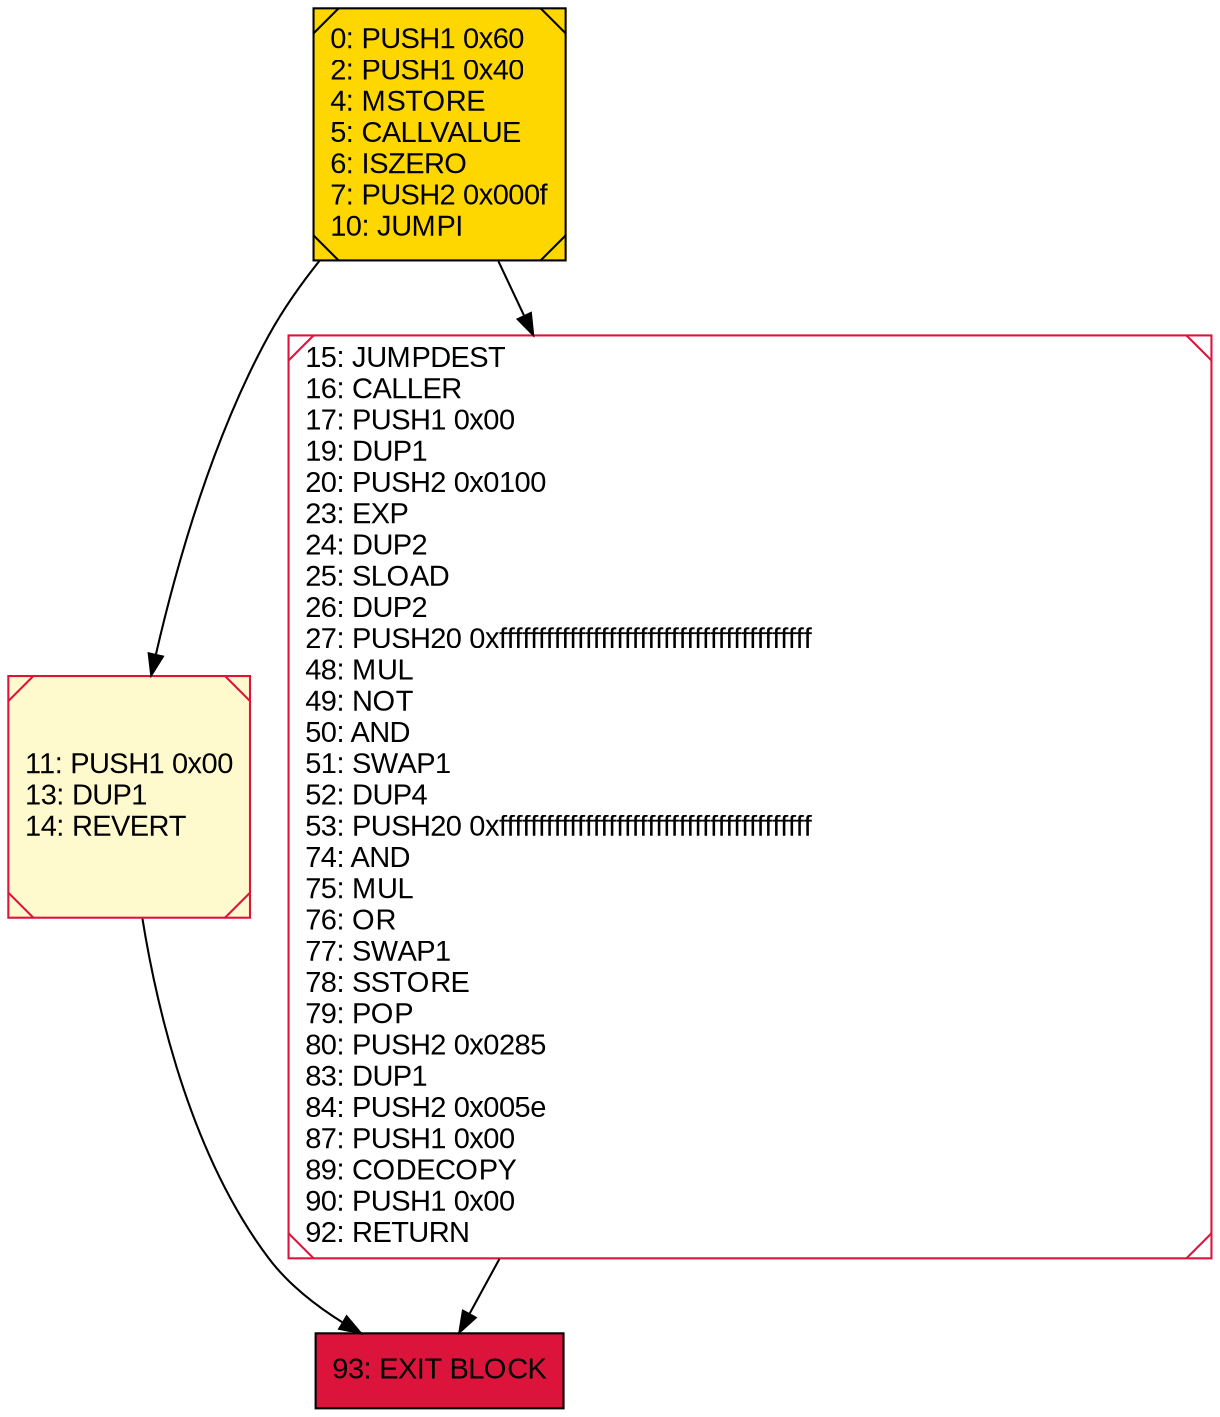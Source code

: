 digraph G {
bgcolor=transparent rankdir=UD;
node [shape=box style=filled color=black fillcolor=white fontname=arial fontcolor=black];
0 [label="0: PUSH1 0x60\l2: PUSH1 0x40\l4: MSTORE\l5: CALLVALUE\l6: ISZERO\l7: PUSH2 0x000f\l10: JUMPI\l" fillcolor=lemonchiffon shape=Msquare fillcolor=gold ];
11 [label="11: PUSH1 0x00\l13: DUP1\l14: REVERT\l" fillcolor=lemonchiffon shape=Msquare color=crimson ];
93 [label="93: EXIT BLOCK\l" fillcolor=crimson ];
15 [label="15: JUMPDEST\l16: CALLER\l17: PUSH1 0x00\l19: DUP1\l20: PUSH2 0x0100\l23: EXP\l24: DUP2\l25: SLOAD\l26: DUP2\l27: PUSH20 0xffffffffffffffffffffffffffffffffffffffff\l48: MUL\l49: NOT\l50: AND\l51: SWAP1\l52: DUP4\l53: PUSH20 0xffffffffffffffffffffffffffffffffffffffff\l74: AND\l75: MUL\l76: OR\l77: SWAP1\l78: SSTORE\l79: POP\l80: PUSH2 0x0285\l83: DUP1\l84: PUSH2 0x005e\l87: PUSH1 0x00\l89: CODECOPY\l90: PUSH1 0x00\l92: RETURN\l" shape=Msquare color=crimson ];
0 -> 11;
15 -> 93;
0 -> 15;
11 -> 93;
}